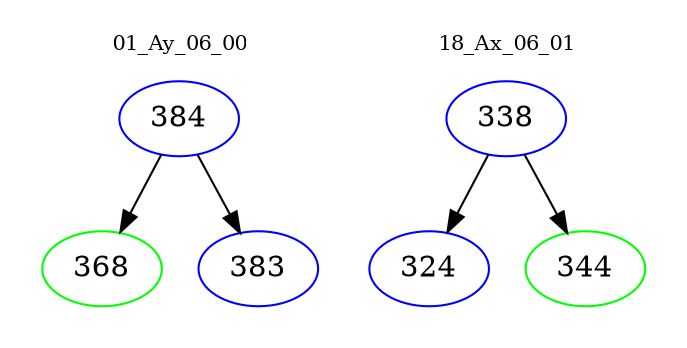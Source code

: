digraph{
subgraph cluster_0 {
color = white
label = "01_Ay_06_00";
fontsize=10;
T0_384 [label="384", color="blue"]
T0_384 -> T0_368 [color="black"]
T0_368 [label="368", color="green"]
T0_384 -> T0_383 [color="black"]
T0_383 [label="383", color="blue"]
}
subgraph cluster_1 {
color = white
label = "18_Ax_06_01";
fontsize=10;
T1_338 [label="338", color="blue"]
T1_338 -> T1_324 [color="black"]
T1_324 [label="324", color="blue"]
T1_338 -> T1_344 [color="black"]
T1_344 [label="344", color="green"]
}
}
